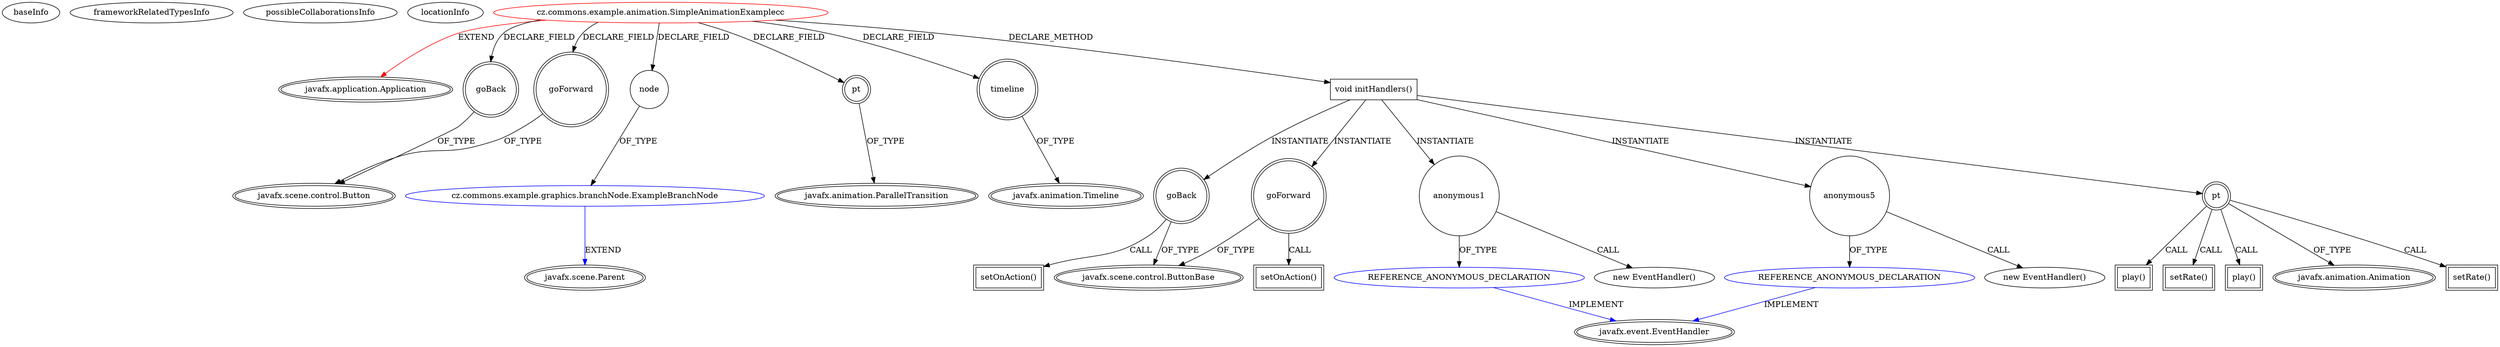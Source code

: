 digraph {
baseInfo[graphId=905,category="extension_graph",isAnonymous=false,possibleRelation=true]
frameworkRelatedTypesInfo[0="javafx.application.Application"]
possibleCollaborationsInfo[0="905~FIELD_DECLARATION-~javafx.application.Application ~javafx.scene.Parent ~false~false",1="905~CLIENT_METHOD_DECLARATION-INSTANTIATION-~javafx.application.Application ~javafx.event.EventHandler ~false~true"]
locationInfo[projectName="Maxxa-MT-common",filePath="/Maxxa-MT-common/MT-common-master/src/cz/commons/example/animation/SimpleAnimationExamplecc.java",contextSignature="SimpleAnimationExamplecc",graphId="905"]
0[label="cz.commons.example.animation.SimpleAnimationExamplecc",vertexType="ROOT_CLIENT_CLASS_DECLARATION",isFrameworkType=false,color=red]
1[label="javafx.application.Application",vertexType="FRAMEWORK_CLASS_TYPE",isFrameworkType=true,peripheries=2]
2[label="goBack",vertexType="FIELD_DECLARATION",isFrameworkType=true,peripheries=2,shape=circle]
3[label="javafx.scene.control.Button",vertexType="FRAMEWORK_CLASS_TYPE",isFrameworkType=true,peripheries=2]
4[label="goForward",vertexType="FIELD_DECLARATION",isFrameworkType=true,peripheries=2,shape=circle]
6[label="node",vertexType="FIELD_DECLARATION",isFrameworkType=false,shape=circle]
7[label="cz.commons.example.graphics.branchNode.ExampleBranchNode",vertexType="REFERENCE_CLIENT_CLASS_DECLARATION",isFrameworkType=false,color=blue]
8[label="javafx.scene.Parent",vertexType="FRAMEWORK_CLASS_TYPE",isFrameworkType=true,peripheries=2]
9[label="pt",vertexType="FIELD_DECLARATION",isFrameworkType=true,peripheries=2,shape=circle]
10[label="javafx.animation.ParallelTransition",vertexType="FRAMEWORK_CLASS_TYPE",isFrameworkType=true,peripheries=2]
11[label="timeline",vertexType="FIELD_DECLARATION",isFrameworkType=true,peripheries=2,shape=circle]
12[label="javafx.animation.Timeline",vertexType="FRAMEWORK_CLASS_TYPE",isFrameworkType=true,peripheries=2]
13[label="void initHandlers()",vertexType="CLIENT_METHOD_DECLARATION",isFrameworkType=false,shape=box]
14[label="goForward",vertexType="VARIABLE_EXPRESION",isFrameworkType=true,peripheries=2,shape=circle]
16[label="javafx.scene.control.ButtonBase",vertexType="FRAMEWORK_CLASS_TYPE",isFrameworkType=true,peripheries=2]
15[label="setOnAction()",vertexType="INSIDE_CALL",isFrameworkType=true,peripheries=2,shape=box]
18[label="anonymous1",vertexType="VARIABLE_EXPRESION",isFrameworkType=false,shape=circle]
19[label="REFERENCE_ANONYMOUS_DECLARATION",vertexType="REFERENCE_ANONYMOUS_DECLARATION",isFrameworkType=false,color=blue]
20[label="javafx.event.EventHandler",vertexType="FRAMEWORK_INTERFACE_TYPE",isFrameworkType=true,peripheries=2]
17[label="new EventHandler()",vertexType="CONSTRUCTOR_CALL",isFrameworkType=false]
21[label="pt",vertexType="VARIABLE_EXPRESION",isFrameworkType=true,peripheries=2,shape=circle]
23[label="javafx.animation.Animation",vertexType="FRAMEWORK_CLASS_TYPE",isFrameworkType=true,peripheries=2]
22[label="setRate()",vertexType="INSIDE_CALL",isFrameworkType=true,peripheries=2,shape=box]
25[label="play()",vertexType="INSIDE_CALL",isFrameworkType=true,peripheries=2,shape=box]
26[label="goBack",vertexType="VARIABLE_EXPRESION",isFrameworkType=true,peripheries=2,shape=circle]
27[label="setOnAction()",vertexType="INSIDE_CALL",isFrameworkType=true,peripheries=2,shape=box]
30[label="anonymous5",vertexType="VARIABLE_EXPRESION",isFrameworkType=false,shape=circle]
31[label="REFERENCE_ANONYMOUS_DECLARATION",vertexType="REFERENCE_ANONYMOUS_DECLARATION",isFrameworkType=false,color=blue]
29[label="new EventHandler()",vertexType="CONSTRUCTOR_CALL",isFrameworkType=false]
34[label="setRate()",vertexType="INSIDE_CALL",isFrameworkType=true,peripheries=2,shape=box]
36[label="play()",vertexType="INSIDE_CALL",isFrameworkType=true,peripheries=2,shape=box]
0->1[label="EXTEND",color=red]
0->2[label="DECLARE_FIELD"]
2->3[label="OF_TYPE"]
0->4[label="DECLARE_FIELD"]
4->3[label="OF_TYPE"]
0->6[label="DECLARE_FIELD"]
7->8[label="EXTEND",color=blue]
6->7[label="OF_TYPE"]
0->9[label="DECLARE_FIELD"]
9->10[label="OF_TYPE"]
0->11[label="DECLARE_FIELD"]
11->12[label="OF_TYPE"]
0->13[label="DECLARE_METHOD"]
13->14[label="INSTANTIATE"]
14->16[label="OF_TYPE"]
14->15[label="CALL"]
13->18[label="INSTANTIATE"]
19->20[label="IMPLEMENT",color=blue]
18->19[label="OF_TYPE"]
18->17[label="CALL"]
13->21[label="INSTANTIATE"]
21->23[label="OF_TYPE"]
21->22[label="CALL"]
21->25[label="CALL"]
13->26[label="INSTANTIATE"]
26->16[label="OF_TYPE"]
26->27[label="CALL"]
13->30[label="INSTANTIATE"]
31->20[label="IMPLEMENT",color=blue]
30->31[label="OF_TYPE"]
30->29[label="CALL"]
21->34[label="CALL"]
21->36[label="CALL"]
}
